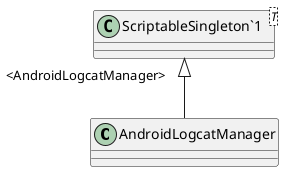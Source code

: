 @startuml
class AndroidLogcatManager {
}
class "ScriptableSingleton`1"<T> {
}
"ScriptableSingleton`1" "<AndroidLogcatManager>" <|-- AndroidLogcatManager
@enduml
